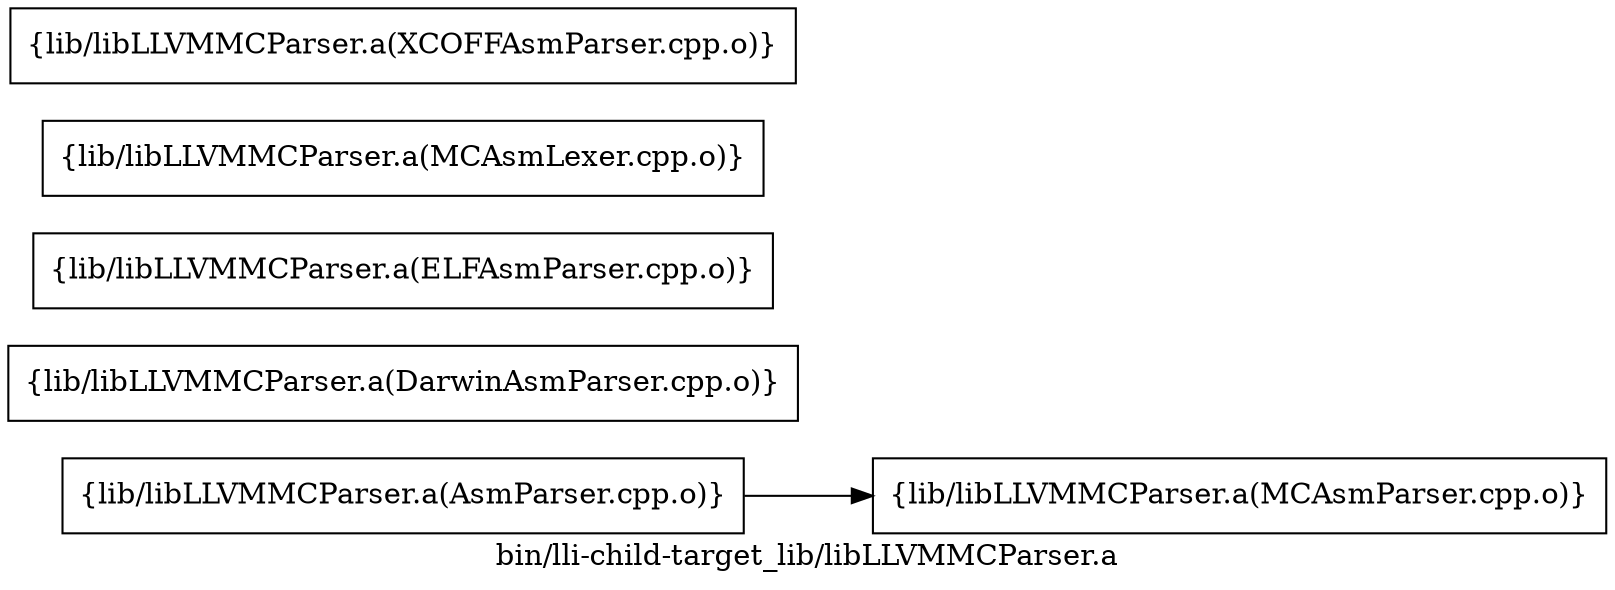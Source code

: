 digraph "bin/lli-child-target_lib/libLLVMMCParser.a" {
	label="bin/lli-child-target_lib/libLLVMMCParser.a";
	rankdir=LR;
	{ rank=same; Node0x56152a64b3b8;  }

	Node0x56152a64b3b8 [shape=record,shape=box,group=0,label="{lib/libLLVMMCParser.a(AsmParser.cpp.o)}"];
	Node0x56152a64b3b8 -> Node0x56152a648668;
	Node0x56152a648668 [shape=record,shape=box,group=0,label="{lib/libLLVMMCParser.a(MCAsmParser.cpp.o)}"];
	Node0x56152a64c308 [shape=record,shape=box,group=0,label="{lib/libLLVMMCParser.a(DarwinAsmParser.cpp.o)}"];
	Node0x56152a64bb88 [shape=record,shape=box,group=0,label="{lib/libLLVMMCParser.a(ELFAsmParser.cpp.o)}"];
	Node0x56152a64c858 [shape=record,shape=box,group=0,label="{lib/libLLVMMCParser.a(MCAsmLexer.cpp.o)}"];
	Node0x56152a64a418 [shape=record,shape=box,group=0,label="{lib/libLLVMMCParser.a(XCOFFAsmParser.cpp.o)}"];
}
